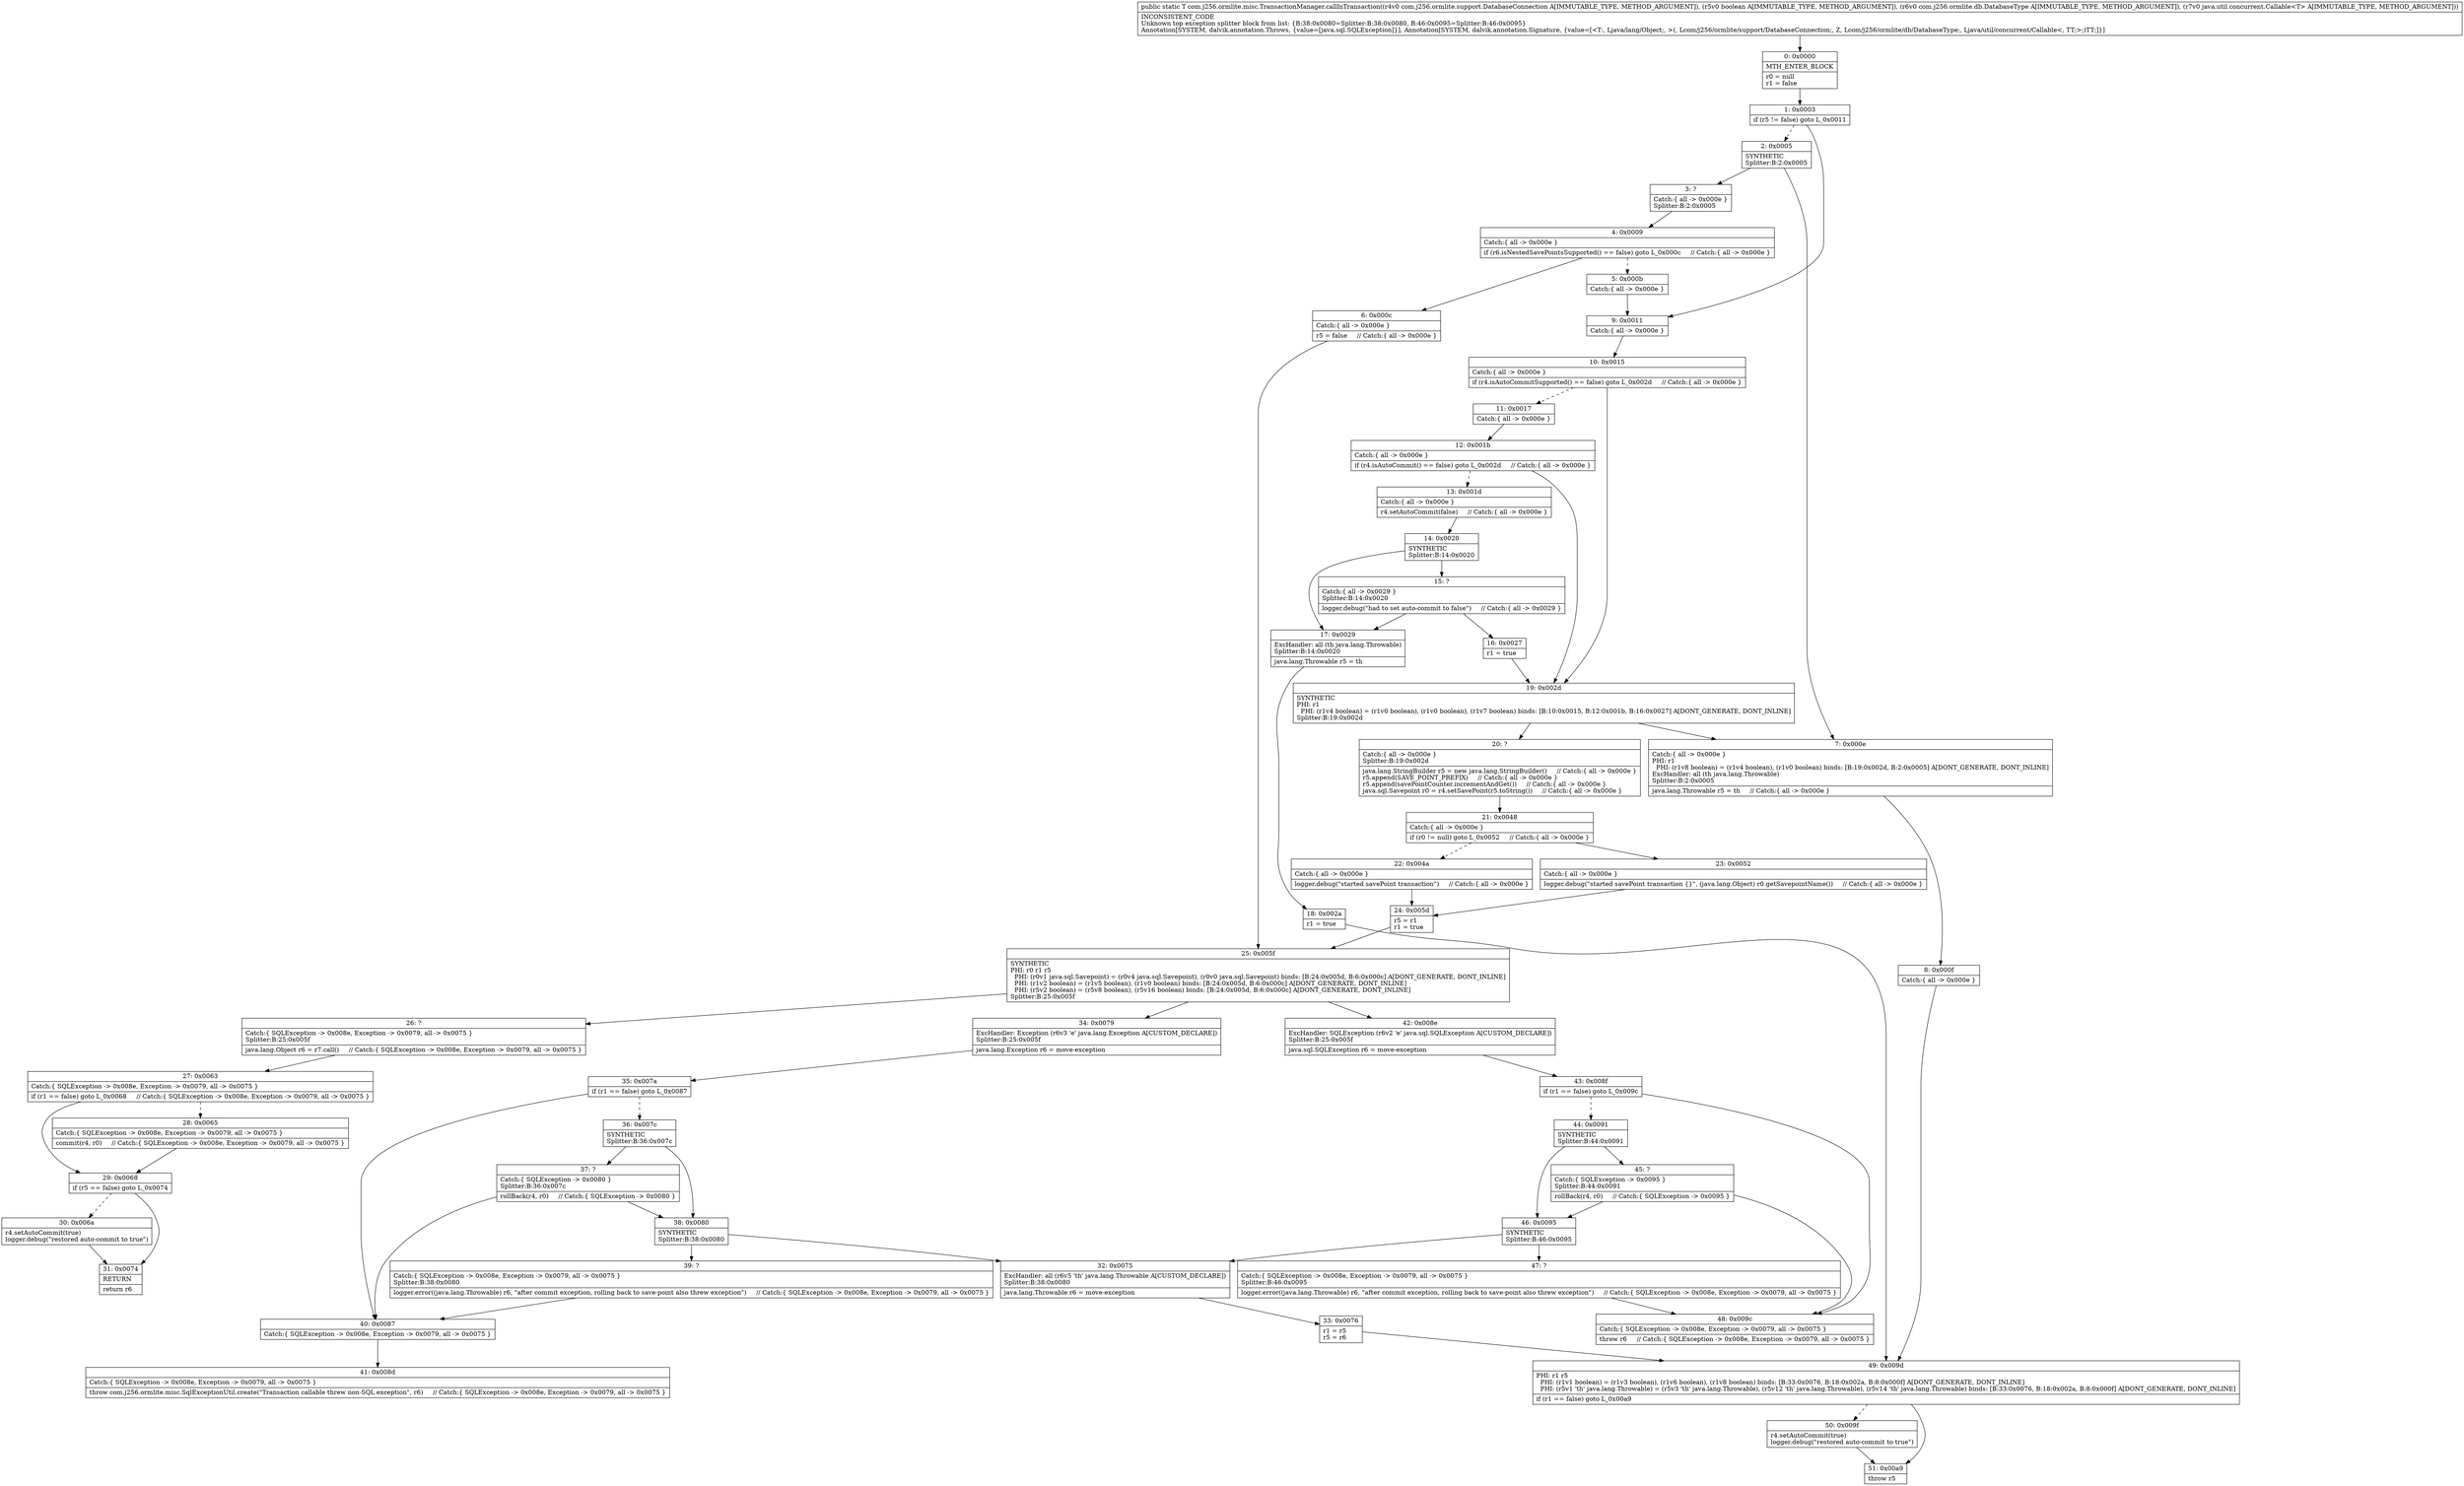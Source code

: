 digraph "CFG forcom.j256.ormlite.misc.TransactionManager.callInTransaction(Lcom\/j256\/ormlite\/support\/DatabaseConnection;ZLcom\/j256\/ormlite\/db\/DatabaseType;Ljava\/util\/concurrent\/Callable;)Ljava\/lang\/Object;" {
Node_0 [shape=record,label="{0\:\ 0x0000|MTH_ENTER_BLOCK\l|r0 = null\lr1 = false\l}"];
Node_1 [shape=record,label="{1\:\ 0x0003|if (r5 != false) goto L_0x0011\l}"];
Node_2 [shape=record,label="{2\:\ 0x0005|SYNTHETIC\lSplitter:B:2:0x0005\l}"];
Node_3 [shape=record,label="{3\:\ ?|Catch:\{ all \-\> 0x000e \}\lSplitter:B:2:0x0005\l}"];
Node_4 [shape=record,label="{4\:\ 0x0009|Catch:\{ all \-\> 0x000e \}\l|if (r6.isNestedSavePointsSupported() == false) goto L_0x000c     \/\/ Catch:\{ all \-\> 0x000e \}\l}"];
Node_5 [shape=record,label="{5\:\ 0x000b|Catch:\{ all \-\> 0x000e \}\l}"];
Node_6 [shape=record,label="{6\:\ 0x000c|Catch:\{ all \-\> 0x000e \}\l|r5 = false     \/\/ Catch:\{ all \-\> 0x000e \}\l}"];
Node_7 [shape=record,label="{7\:\ 0x000e|Catch:\{ all \-\> 0x000e \}\lPHI: r1 \l  PHI: (r1v8 boolean) = (r1v4 boolean), (r1v0 boolean) binds: [B:19:0x002d, B:2:0x0005] A[DONT_GENERATE, DONT_INLINE]\lExcHandler: all (th java.lang.Throwable)\lSplitter:B:2:0x0005\l|java.lang.Throwable r5 = th     \/\/ Catch:\{ all \-\> 0x000e \}\l}"];
Node_8 [shape=record,label="{8\:\ 0x000f|Catch:\{ all \-\> 0x000e \}\l}"];
Node_9 [shape=record,label="{9\:\ 0x0011|Catch:\{ all \-\> 0x000e \}\l}"];
Node_10 [shape=record,label="{10\:\ 0x0015|Catch:\{ all \-\> 0x000e \}\l|if (r4.isAutoCommitSupported() == false) goto L_0x002d     \/\/ Catch:\{ all \-\> 0x000e \}\l}"];
Node_11 [shape=record,label="{11\:\ 0x0017|Catch:\{ all \-\> 0x000e \}\l}"];
Node_12 [shape=record,label="{12\:\ 0x001b|Catch:\{ all \-\> 0x000e \}\l|if (r4.isAutoCommit() == false) goto L_0x002d     \/\/ Catch:\{ all \-\> 0x000e \}\l}"];
Node_13 [shape=record,label="{13\:\ 0x001d|Catch:\{ all \-\> 0x000e \}\l|r4.setAutoCommit(false)     \/\/ Catch:\{ all \-\> 0x000e \}\l}"];
Node_14 [shape=record,label="{14\:\ 0x0020|SYNTHETIC\lSplitter:B:14:0x0020\l}"];
Node_15 [shape=record,label="{15\:\ ?|Catch:\{ all \-\> 0x0029 \}\lSplitter:B:14:0x0020\l|logger.debug(\"had to set auto\-commit to false\")     \/\/ Catch:\{ all \-\> 0x0029 \}\l}"];
Node_16 [shape=record,label="{16\:\ 0x0027|r1 = true\l}"];
Node_17 [shape=record,label="{17\:\ 0x0029|ExcHandler: all (th java.lang.Throwable)\lSplitter:B:14:0x0020\l|java.lang.Throwable r5 = th\l}"];
Node_18 [shape=record,label="{18\:\ 0x002a|r1 = true\l}"];
Node_19 [shape=record,label="{19\:\ 0x002d|SYNTHETIC\lPHI: r1 \l  PHI: (r1v4 boolean) = (r1v0 boolean), (r1v0 boolean), (r1v7 boolean) binds: [B:10:0x0015, B:12:0x001b, B:16:0x0027] A[DONT_GENERATE, DONT_INLINE]\lSplitter:B:19:0x002d\l}"];
Node_20 [shape=record,label="{20\:\ ?|Catch:\{ all \-\> 0x000e \}\lSplitter:B:19:0x002d\l|java.lang.StringBuilder r5 = new java.lang.StringBuilder()     \/\/ Catch:\{ all \-\> 0x000e \}\lr5.append(SAVE_POINT_PREFIX)     \/\/ Catch:\{ all \-\> 0x000e \}\lr5.append(savePointCounter.incrementAndGet())     \/\/ Catch:\{ all \-\> 0x000e \}\ljava.sql.Savepoint r0 = r4.setSavePoint(r5.toString())     \/\/ Catch:\{ all \-\> 0x000e \}\l}"];
Node_21 [shape=record,label="{21\:\ 0x0048|Catch:\{ all \-\> 0x000e \}\l|if (r0 != null) goto L_0x0052     \/\/ Catch:\{ all \-\> 0x000e \}\l}"];
Node_22 [shape=record,label="{22\:\ 0x004a|Catch:\{ all \-\> 0x000e \}\l|logger.debug(\"started savePoint transaction\")     \/\/ Catch:\{ all \-\> 0x000e \}\l}"];
Node_23 [shape=record,label="{23\:\ 0x0052|Catch:\{ all \-\> 0x000e \}\l|logger.debug(\"started savePoint transaction \{\}\", (java.lang.Object) r0.getSavepointName())     \/\/ Catch:\{ all \-\> 0x000e \}\l}"];
Node_24 [shape=record,label="{24\:\ 0x005d|r5 = r1\lr1 = true\l}"];
Node_25 [shape=record,label="{25\:\ 0x005f|SYNTHETIC\lPHI: r0 r1 r5 \l  PHI: (r0v1 java.sql.Savepoint) = (r0v4 java.sql.Savepoint), (r0v0 java.sql.Savepoint) binds: [B:24:0x005d, B:6:0x000c] A[DONT_GENERATE, DONT_INLINE]\l  PHI: (r1v2 boolean) = (r1v5 boolean), (r1v0 boolean) binds: [B:24:0x005d, B:6:0x000c] A[DONT_GENERATE, DONT_INLINE]\l  PHI: (r5v2 boolean) = (r5v8 boolean), (r5v16 boolean) binds: [B:24:0x005d, B:6:0x000c] A[DONT_GENERATE, DONT_INLINE]\lSplitter:B:25:0x005f\l}"];
Node_26 [shape=record,label="{26\:\ ?|Catch:\{ SQLException \-\> 0x008e, Exception \-\> 0x0079, all \-\> 0x0075 \}\lSplitter:B:25:0x005f\l|java.lang.Object r6 = r7.call()     \/\/ Catch:\{ SQLException \-\> 0x008e, Exception \-\> 0x0079, all \-\> 0x0075 \}\l}"];
Node_27 [shape=record,label="{27\:\ 0x0063|Catch:\{ SQLException \-\> 0x008e, Exception \-\> 0x0079, all \-\> 0x0075 \}\l|if (r1 == false) goto L_0x0068     \/\/ Catch:\{ SQLException \-\> 0x008e, Exception \-\> 0x0079, all \-\> 0x0075 \}\l}"];
Node_28 [shape=record,label="{28\:\ 0x0065|Catch:\{ SQLException \-\> 0x008e, Exception \-\> 0x0079, all \-\> 0x0075 \}\l|commit(r4, r0)     \/\/ Catch:\{ SQLException \-\> 0x008e, Exception \-\> 0x0079, all \-\> 0x0075 \}\l}"];
Node_29 [shape=record,label="{29\:\ 0x0068|if (r5 == false) goto L_0x0074\l}"];
Node_30 [shape=record,label="{30\:\ 0x006a|r4.setAutoCommit(true)\llogger.debug(\"restored auto\-commit to true\")\l}"];
Node_31 [shape=record,label="{31\:\ 0x0074|RETURN\l|return r6\l}"];
Node_32 [shape=record,label="{32\:\ 0x0075|ExcHandler: all (r6v5 'th' java.lang.Throwable A[CUSTOM_DECLARE])\lSplitter:B:38:0x0080\l|java.lang.Throwable r6 = move\-exception\l}"];
Node_33 [shape=record,label="{33\:\ 0x0076|r1 = r5\lr5 = r6\l}"];
Node_34 [shape=record,label="{34\:\ 0x0079|ExcHandler: Exception (r6v3 'e' java.lang.Exception A[CUSTOM_DECLARE])\lSplitter:B:25:0x005f\l|java.lang.Exception r6 = move\-exception\l}"];
Node_35 [shape=record,label="{35\:\ 0x007a|if (r1 == false) goto L_0x0087\l}"];
Node_36 [shape=record,label="{36\:\ 0x007c|SYNTHETIC\lSplitter:B:36:0x007c\l}"];
Node_37 [shape=record,label="{37\:\ ?|Catch:\{ SQLException \-\> 0x0080 \}\lSplitter:B:36:0x007c\l|rollBack(r4, r0)     \/\/ Catch:\{ SQLException \-\> 0x0080 \}\l}"];
Node_38 [shape=record,label="{38\:\ 0x0080|SYNTHETIC\lSplitter:B:38:0x0080\l}"];
Node_39 [shape=record,label="{39\:\ ?|Catch:\{ SQLException \-\> 0x008e, Exception \-\> 0x0079, all \-\> 0x0075 \}\lSplitter:B:38:0x0080\l|logger.error((java.lang.Throwable) r6, \"after commit exception, rolling back to save\-point also threw exception\")     \/\/ Catch:\{ SQLException \-\> 0x008e, Exception \-\> 0x0079, all \-\> 0x0075 \}\l}"];
Node_40 [shape=record,label="{40\:\ 0x0087|Catch:\{ SQLException \-\> 0x008e, Exception \-\> 0x0079, all \-\> 0x0075 \}\l}"];
Node_41 [shape=record,label="{41\:\ 0x008d|Catch:\{ SQLException \-\> 0x008e, Exception \-\> 0x0079, all \-\> 0x0075 \}\l|throw com.j256.ormlite.misc.SqlExceptionUtil.create(\"Transaction callable threw non\-SQL exception\", r6)     \/\/ Catch:\{ SQLException \-\> 0x008e, Exception \-\> 0x0079, all \-\> 0x0075 \}\l}"];
Node_42 [shape=record,label="{42\:\ 0x008e|ExcHandler: SQLException (r6v2 'e' java.sql.SQLException A[CUSTOM_DECLARE])\lSplitter:B:25:0x005f\l|java.sql.SQLException r6 = move\-exception\l}"];
Node_43 [shape=record,label="{43\:\ 0x008f|if (r1 == false) goto L_0x009c\l}"];
Node_44 [shape=record,label="{44\:\ 0x0091|SYNTHETIC\lSplitter:B:44:0x0091\l}"];
Node_45 [shape=record,label="{45\:\ ?|Catch:\{ SQLException \-\> 0x0095 \}\lSplitter:B:44:0x0091\l|rollBack(r4, r0)     \/\/ Catch:\{ SQLException \-\> 0x0095 \}\l}"];
Node_46 [shape=record,label="{46\:\ 0x0095|SYNTHETIC\lSplitter:B:46:0x0095\l}"];
Node_47 [shape=record,label="{47\:\ ?|Catch:\{ SQLException \-\> 0x008e, Exception \-\> 0x0079, all \-\> 0x0075 \}\lSplitter:B:46:0x0095\l|logger.error((java.lang.Throwable) r6, \"after commit exception, rolling back to save\-point also threw exception\")     \/\/ Catch:\{ SQLException \-\> 0x008e, Exception \-\> 0x0079, all \-\> 0x0075 \}\l}"];
Node_48 [shape=record,label="{48\:\ 0x009c|Catch:\{ SQLException \-\> 0x008e, Exception \-\> 0x0079, all \-\> 0x0075 \}\l|throw r6     \/\/ Catch:\{ SQLException \-\> 0x008e, Exception \-\> 0x0079, all \-\> 0x0075 \}\l}"];
Node_49 [shape=record,label="{49\:\ 0x009d|PHI: r1 r5 \l  PHI: (r1v1 boolean) = (r1v3 boolean), (r1v6 boolean), (r1v8 boolean) binds: [B:33:0x0076, B:18:0x002a, B:8:0x000f] A[DONT_GENERATE, DONT_INLINE]\l  PHI: (r5v1 'th' java.lang.Throwable) = (r5v3 'th' java.lang.Throwable), (r5v12 'th' java.lang.Throwable), (r5v14 'th' java.lang.Throwable) binds: [B:33:0x0076, B:18:0x002a, B:8:0x000f] A[DONT_GENERATE, DONT_INLINE]\l|if (r1 == false) goto L_0x00a9\l}"];
Node_50 [shape=record,label="{50\:\ 0x009f|r4.setAutoCommit(true)\llogger.debug(\"restored auto\-commit to true\")\l}"];
Node_51 [shape=record,label="{51\:\ 0x00a9|throw r5\l}"];
MethodNode[shape=record,label="{public static T com.j256.ormlite.misc.TransactionManager.callInTransaction((r4v0 com.j256.ormlite.support.DatabaseConnection A[IMMUTABLE_TYPE, METHOD_ARGUMENT]), (r5v0 boolean A[IMMUTABLE_TYPE, METHOD_ARGUMENT]), (r6v0 com.j256.ormlite.db.DatabaseType A[IMMUTABLE_TYPE, METHOD_ARGUMENT]), (r7v0 java.util.concurrent.Callable\<T\> A[IMMUTABLE_TYPE, METHOD_ARGUMENT]))  | INCONSISTENT_CODE\lUnknown top exception splitter block from list: \{B:38:0x0080=Splitter:B:38:0x0080, B:46:0x0095=Splitter:B:46:0x0095\}\lAnnotation[SYSTEM, dalvik.annotation.Throws, \{value=[java.sql.SQLException]\}], Annotation[SYSTEM, dalvik.annotation.Signature, \{value=[\<T:, Ljava\/lang\/Object;, \>(, Lcom\/j256\/ormlite\/support\/DatabaseConnection;, Z, Lcom\/j256\/ormlite\/db\/DatabaseType;, Ljava\/util\/concurrent\/Callable\<, TT;\>;)TT;]\}]\l}"];
MethodNode -> Node_0;
Node_0 -> Node_1;
Node_1 -> Node_2[style=dashed];
Node_1 -> Node_9;
Node_2 -> Node_3;
Node_2 -> Node_7;
Node_3 -> Node_4;
Node_4 -> Node_5[style=dashed];
Node_4 -> Node_6;
Node_5 -> Node_9;
Node_6 -> Node_25;
Node_7 -> Node_8;
Node_8 -> Node_49;
Node_9 -> Node_10;
Node_10 -> Node_11[style=dashed];
Node_10 -> Node_19;
Node_11 -> Node_12;
Node_12 -> Node_13[style=dashed];
Node_12 -> Node_19;
Node_13 -> Node_14;
Node_14 -> Node_15;
Node_14 -> Node_17;
Node_15 -> Node_16;
Node_15 -> Node_17;
Node_16 -> Node_19;
Node_17 -> Node_18;
Node_18 -> Node_49;
Node_19 -> Node_20;
Node_19 -> Node_7;
Node_20 -> Node_21;
Node_21 -> Node_22[style=dashed];
Node_21 -> Node_23;
Node_22 -> Node_24;
Node_23 -> Node_24;
Node_24 -> Node_25;
Node_25 -> Node_26;
Node_25 -> Node_42;
Node_25 -> Node_34;
Node_26 -> Node_27;
Node_27 -> Node_28[style=dashed];
Node_27 -> Node_29;
Node_28 -> Node_29;
Node_29 -> Node_30[style=dashed];
Node_29 -> Node_31;
Node_30 -> Node_31;
Node_32 -> Node_33;
Node_33 -> Node_49;
Node_34 -> Node_35;
Node_35 -> Node_36[style=dashed];
Node_35 -> Node_40;
Node_36 -> Node_37;
Node_36 -> Node_38;
Node_37 -> Node_38;
Node_37 -> Node_40;
Node_38 -> Node_39;
Node_38 -> Node_32;
Node_39 -> Node_40;
Node_40 -> Node_41;
Node_42 -> Node_43;
Node_43 -> Node_44[style=dashed];
Node_43 -> Node_48;
Node_44 -> Node_45;
Node_44 -> Node_46;
Node_45 -> Node_46;
Node_45 -> Node_48;
Node_46 -> Node_47;
Node_46 -> Node_32;
Node_47 -> Node_48;
Node_49 -> Node_50[style=dashed];
Node_49 -> Node_51;
Node_50 -> Node_51;
}

